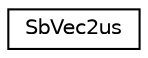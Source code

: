 digraph "Graphical Class Hierarchy"
{
 // LATEX_PDF_SIZE
  edge [fontname="Helvetica",fontsize="10",labelfontname="Helvetica",labelfontsize="10"];
  node [fontname="Helvetica",fontsize="10",shape=record];
  rankdir="LR";
  Node0 [label="SbVec2us",height=0.2,width=0.4,color="black", fillcolor="white", style="filled",URL="$classSbVec2us.html",tooltip=" "];
}
